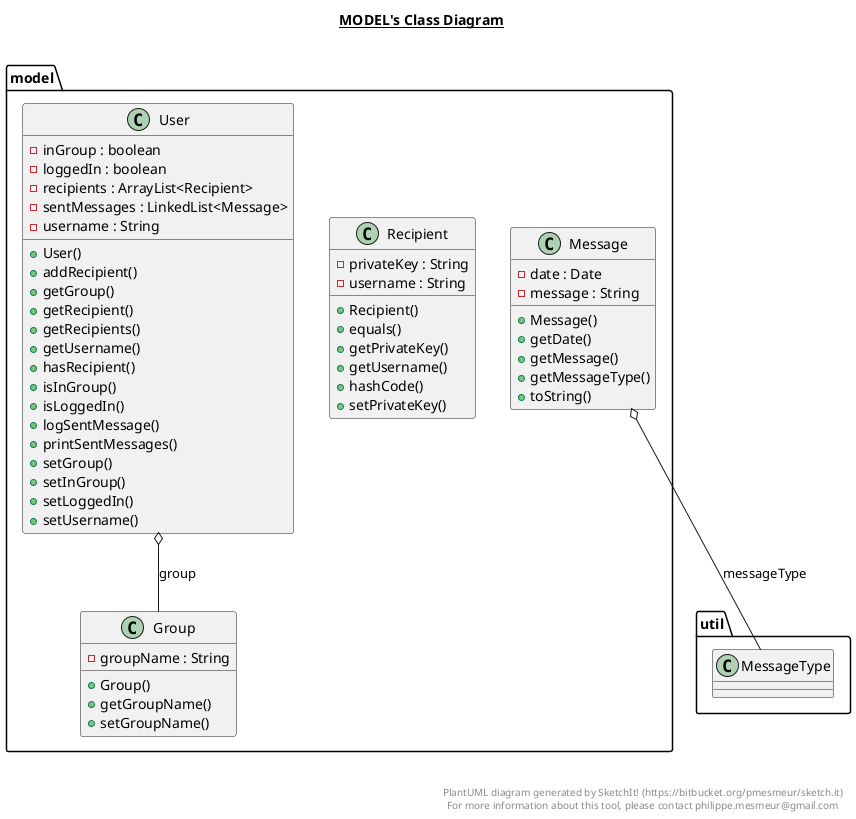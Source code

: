 @startuml

title __MODEL's Class Diagram__\n

  namespace model {
    class model.Group {
        - groupName : String
        + Group()
        + getGroupName()
        + setGroupName()
    }
  }
  

  namespace model {
    class model.Message {
        - date : Date
        - message : String
        + Message()
        + getDate()
        + getMessage()
        + getMessageType()
        + toString()
    }
  }
  

  namespace model {
    class model.Recipient {
        - privateKey : String
        - username : String
        + Recipient()
        + equals()
        + getPrivateKey()
        + getUsername()
        + hashCode()
        + setPrivateKey()
    }
  }
  

  namespace model {
    class model.User {
        - inGroup : boolean
        - loggedIn : boolean
        - recipients : ArrayList<Recipient>
        - sentMessages : LinkedList<Message>
        - username : String
        + User()
        + addRecipient()
        + getGroup()
        + getRecipient()
        + getRecipients()
        + getUsername()
        + hasRecipient()
        + isInGroup()
        + isLoggedIn()
        + logSentMessage()
        + printSentMessages()
        + setGroup()
        + setInGroup()
        + setLoggedIn()
        + setUsername()
    }
  }
  

  model.Message o-- util.MessageType : messageType
  model.User o-- model.Group : group


right footer


PlantUML diagram generated by SketchIt! (https://bitbucket.org/pmesmeur/sketch.it)
For more information about this tool, please contact philippe.mesmeur@gmail.com
endfooter

@enduml
